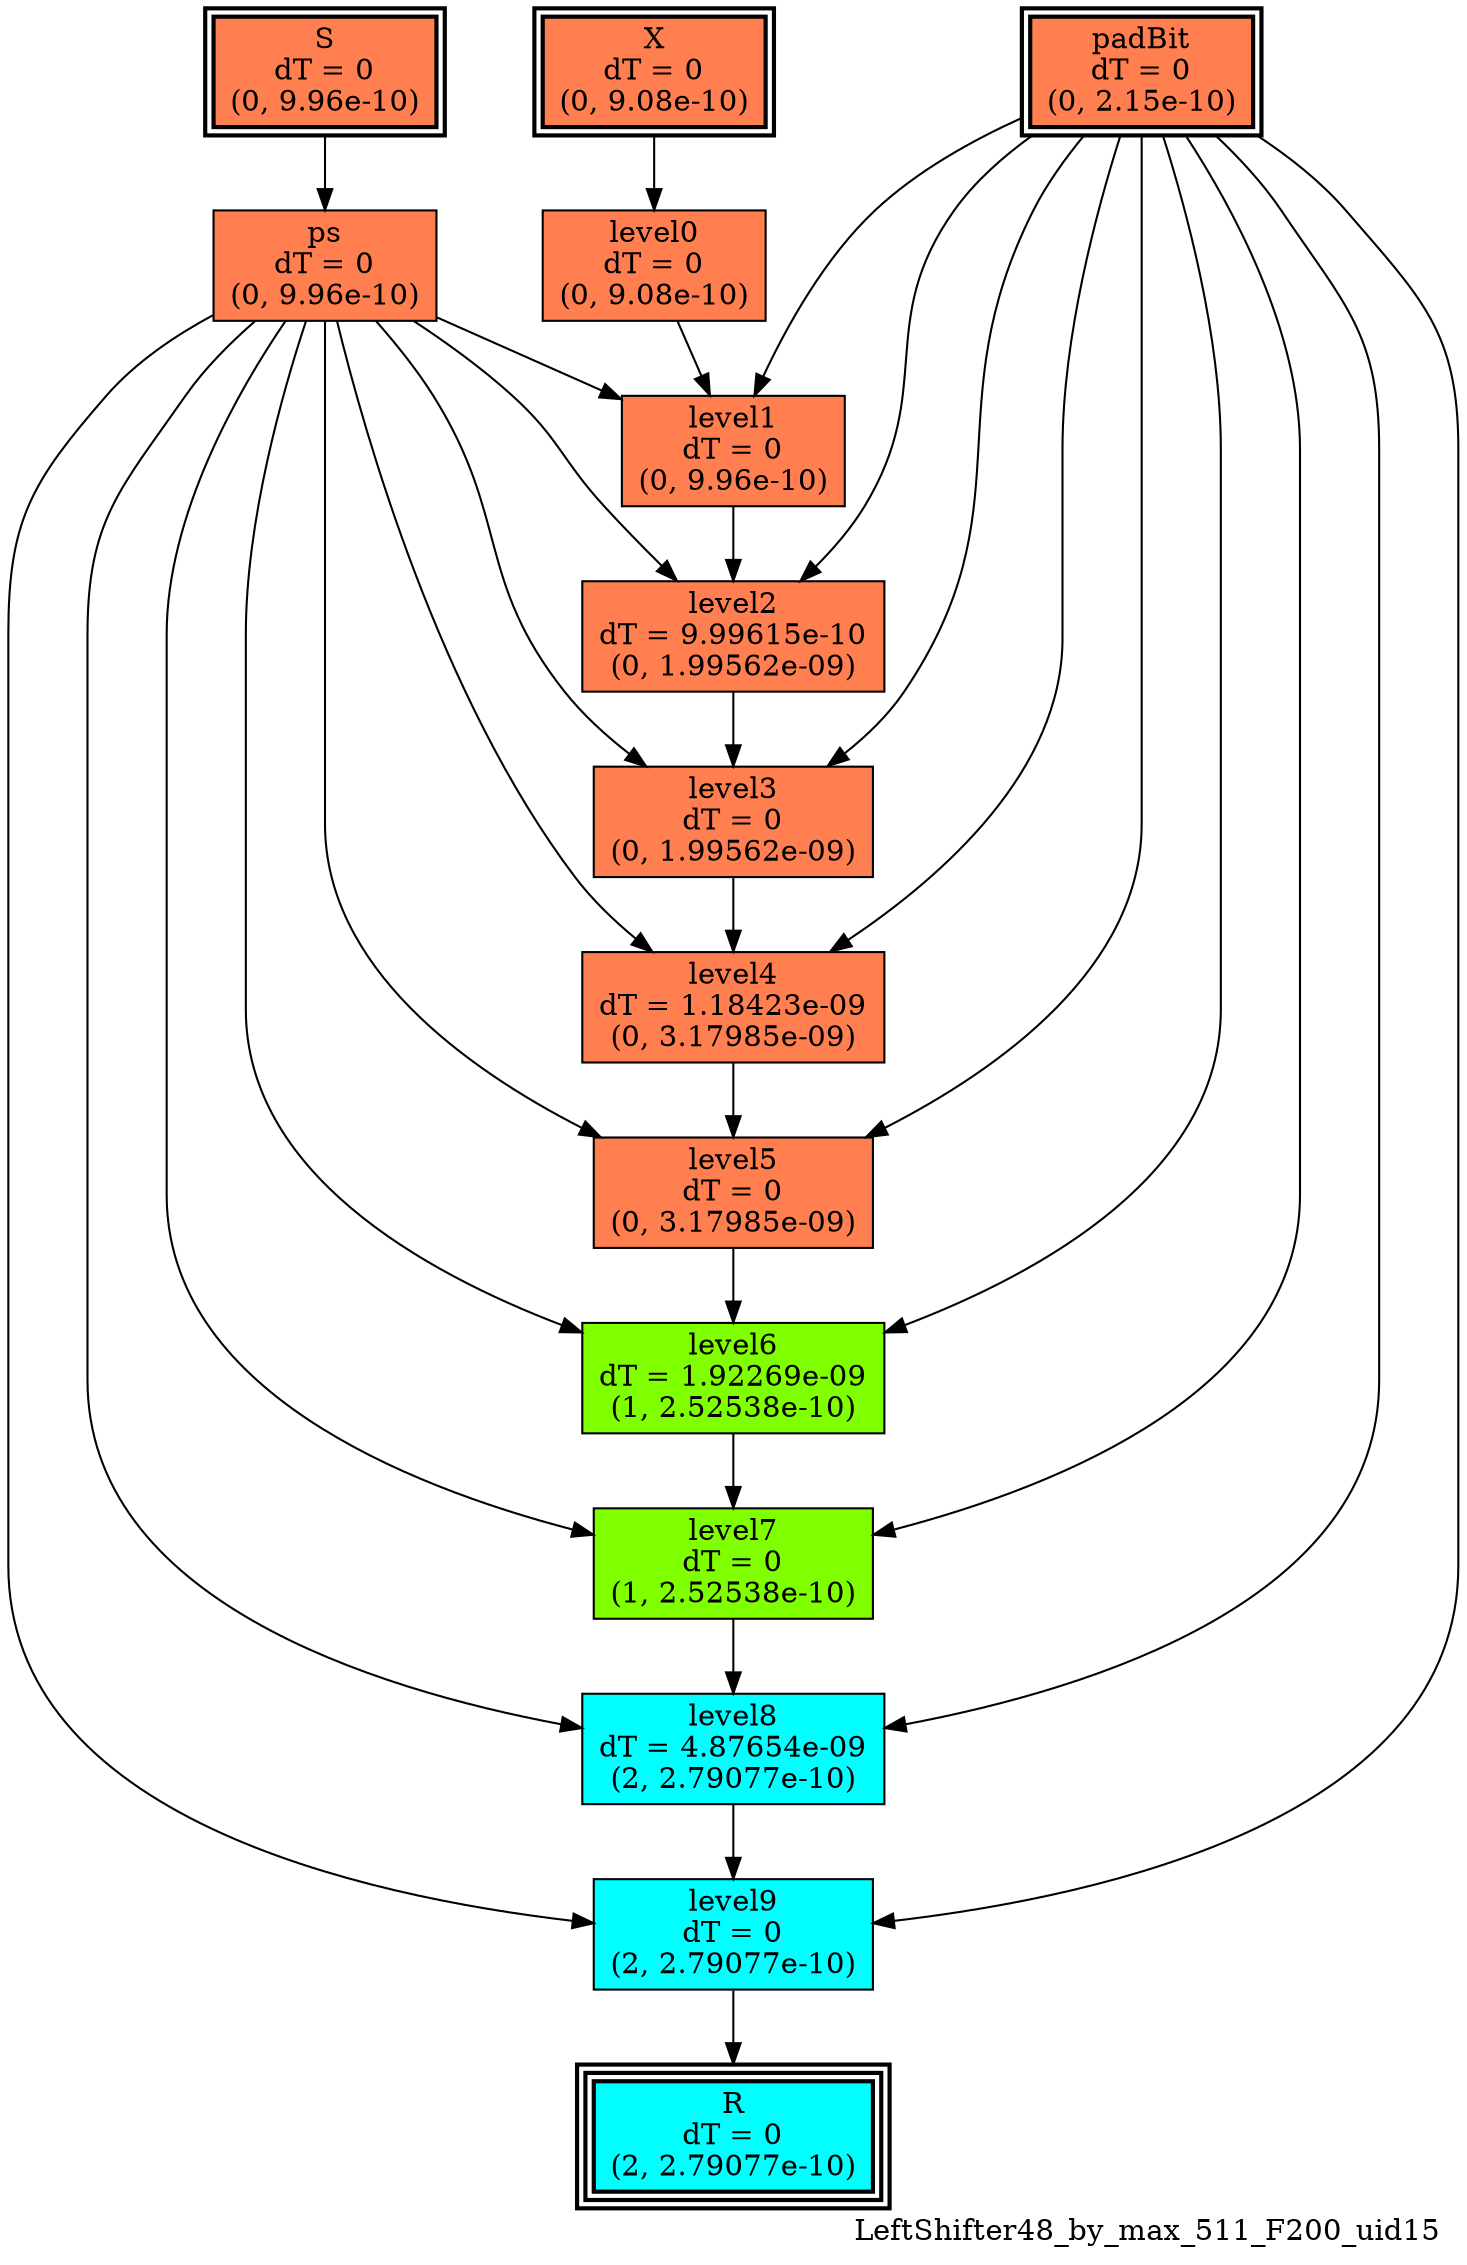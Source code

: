 digraph LeftShifter48_by_max_511_F200_uid15
{
	//graph drawing options
	label=LeftShifter48_by_max_511_F200_uid15;
	labelloc=bottom;
	labeljust=right;
	ratio=auto;
	nodesep=0.25;
	ranksep=0.5;

	//input/output signals of operator LeftShifter48_by_max_511_F200_uid15
	X__LeftShifter48_by_max_511_F200_uid15 [ label="X\ndT = 0\n(0, 9.08e-10)", shape=box, color=black, style="bold, filled", fillcolor=coral, peripheries=2 ];
	S__LeftShifter48_by_max_511_F200_uid15 [ label="S\ndT = 0\n(0, 9.96e-10)", shape=box, color=black, style="bold, filled", fillcolor=coral, peripheries=2 ];
	padBit__LeftShifter48_by_max_511_F200_uid15 [ label="padBit\ndT = 0\n(0, 2.15e-10)", shape=box, color=black, style="bold, filled", fillcolor=coral, peripheries=2 ];
	R__LeftShifter48_by_max_511_F200_uid15 [ label="R\ndT = 0\n(2, 2.79077e-10)", shape=box, color=black, style="bold, filled", fillcolor=cyan, peripheries=3 ];
	{rank=same X__LeftShifter48_by_max_511_F200_uid15, S__LeftShifter48_by_max_511_F200_uid15, padBit__LeftShifter48_by_max_511_F200_uid15};
	{rank=same R__LeftShifter48_by_max_511_F200_uid15};
	//internal signals of operator LeftShifter48_by_max_511_F200_uid15
	ps__LeftShifter48_by_max_511_F200_uid15 [ label="ps\ndT = 0\n(0, 9.96e-10)", shape=box, color=black, style=filled, fillcolor=coral, peripheries=1 ];
	level0__LeftShifter48_by_max_511_F200_uid15 [ label="level0\ndT = 0\n(0, 9.08e-10)", shape=box, color=black, style=filled, fillcolor=coral, peripheries=1 ];
	level1__LeftShifter48_by_max_511_F200_uid15 [ label="level1\ndT = 0\n(0, 9.96e-10)", shape=box, color=black, style=filled, fillcolor=coral, peripheries=1 ];
	level2__LeftShifter48_by_max_511_F200_uid15 [ label="level2\ndT = 9.99615e-10\n(0, 1.99562e-09)", shape=box, color=black, style=filled, fillcolor=coral, peripheries=1 ];
	level3__LeftShifter48_by_max_511_F200_uid15 [ label="level3\ndT = 0\n(0, 1.99562e-09)", shape=box, color=black, style=filled, fillcolor=coral, peripheries=1 ];
	level4__LeftShifter48_by_max_511_F200_uid15 [ label="level4\ndT = 1.18423e-09\n(0, 3.17985e-09)", shape=box, color=black, style=filled, fillcolor=coral, peripheries=1 ];
	level5__LeftShifter48_by_max_511_F200_uid15 [ label="level5\ndT = 0\n(0, 3.17985e-09)", shape=box, color=black, style=filled, fillcolor=coral, peripheries=1 ];
	level6__LeftShifter48_by_max_511_F200_uid15 [ label="level6\ndT = 1.92269e-09\n(1, 2.52538e-10)", shape=box, color=black, style=filled, fillcolor=chartreuse, peripheries=1 ];
	level7__LeftShifter48_by_max_511_F200_uid15 [ label="level7\ndT = 0\n(1, 2.52538e-10)", shape=box, color=black, style=filled, fillcolor=chartreuse, peripheries=1 ];
	level8__LeftShifter48_by_max_511_F200_uid15 [ label="level8\ndT = 4.87654e-09\n(2, 2.79077e-10)", shape=box, color=black, style=filled, fillcolor=cyan, peripheries=1 ];
	level9__LeftShifter48_by_max_511_F200_uid15 [ label="level9\ndT = 0\n(2, 2.79077e-10)", shape=box, color=black, style=filled, fillcolor=cyan, peripheries=1 ];

	//subcomponents of operator LeftShifter48_by_max_511_F200_uid15

	//input and internal signal connections of operator LeftShifter48_by_max_511_F200_uid15
	X__LeftShifter48_by_max_511_F200_uid15 -> level0__LeftShifter48_by_max_511_F200_uid15 [ arrowhead=normal, arrowsize=1.0, arrowtail=normal, color=black, dir=forward  ];
	S__LeftShifter48_by_max_511_F200_uid15 -> ps__LeftShifter48_by_max_511_F200_uid15 [ arrowhead=normal, arrowsize=1.0, arrowtail=normal, color=black, dir=forward  ];
	padBit__LeftShifter48_by_max_511_F200_uid15 -> level1__LeftShifter48_by_max_511_F200_uid15 [ arrowhead=normal, arrowsize=1.0, arrowtail=normal, color=black, dir=forward  ];
	padBit__LeftShifter48_by_max_511_F200_uid15 -> level2__LeftShifter48_by_max_511_F200_uid15 [ arrowhead=normal, arrowsize=1.0, arrowtail=normal, color=black, dir=forward  ];
	padBit__LeftShifter48_by_max_511_F200_uid15 -> level3__LeftShifter48_by_max_511_F200_uid15 [ arrowhead=normal, arrowsize=1.0, arrowtail=normal, color=black, dir=forward  ];
	padBit__LeftShifter48_by_max_511_F200_uid15 -> level4__LeftShifter48_by_max_511_F200_uid15 [ arrowhead=normal, arrowsize=1.0, arrowtail=normal, color=black, dir=forward  ];
	padBit__LeftShifter48_by_max_511_F200_uid15 -> level5__LeftShifter48_by_max_511_F200_uid15 [ arrowhead=normal, arrowsize=1.0, arrowtail=normal, color=black, dir=forward  ];
	padBit__LeftShifter48_by_max_511_F200_uid15 -> level6__LeftShifter48_by_max_511_F200_uid15 [ arrowhead=normal, arrowsize=1.0, arrowtail=normal, color=black, dir=forward  ];
	padBit__LeftShifter48_by_max_511_F200_uid15 -> level7__LeftShifter48_by_max_511_F200_uid15 [ arrowhead=normal, arrowsize=1.0, arrowtail=normal, color=black, dir=forward  ];
	padBit__LeftShifter48_by_max_511_F200_uid15 -> level8__LeftShifter48_by_max_511_F200_uid15 [ arrowhead=normal, arrowsize=1.0, arrowtail=normal, color=black, dir=forward  ];
	padBit__LeftShifter48_by_max_511_F200_uid15 -> level9__LeftShifter48_by_max_511_F200_uid15 [ arrowhead=normal, arrowsize=1.0, arrowtail=normal, color=black, dir=forward  ];
	ps__LeftShifter48_by_max_511_F200_uid15 -> level1__LeftShifter48_by_max_511_F200_uid15 [ arrowhead=normal, arrowsize=1.0, arrowtail=normal, color=black, dir=forward  ];
	ps__LeftShifter48_by_max_511_F200_uid15 -> level2__LeftShifter48_by_max_511_F200_uid15 [ arrowhead=normal, arrowsize=1.0, arrowtail=normal, color=black, dir=forward  ];
	ps__LeftShifter48_by_max_511_F200_uid15 -> level3__LeftShifter48_by_max_511_F200_uid15 [ arrowhead=normal, arrowsize=1.0, arrowtail=normal, color=black, dir=forward  ];
	ps__LeftShifter48_by_max_511_F200_uid15 -> level4__LeftShifter48_by_max_511_F200_uid15 [ arrowhead=normal, arrowsize=1.0, arrowtail=normal, color=black, dir=forward  ];
	ps__LeftShifter48_by_max_511_F200_uid15 -> level5__LeftShifter48_by_max_511_F200_uid15 [ arrowhead=normal, arrowsize=1.0, arrowtail=normal, color=black, dir=forward  ];
	ps__LeftShifter48_by_max_511_F200_uid15 -> level6__LeftShifter48_by_max_511_F200_uid15 [ arrowhead=normal, arrowsize=1.0, arrowtail=normal, color=black, dir=forward  ];
	ps__LeftShifter48_by_max_511_F200_uid15 -> level7__LeftShifter48_by_max_511_F200_uid15 [ arrowhead=normal, arrowsize=1.0, arrowtail=normal, color=black, dir=forward  ];
	ps__LeftShifter48_by_max_511_F200_uid15 -> level8__LeftShifter48_by_max_511_F200_uid15 [ arrowhead=normal, arrowsize=1.0, arrowtail=normal, color=black, dir=forward  ];
	ps__LeftShifter48_by_max_511_F200_uid15 -> level9__LeftShifter48_by_max_511_F200_uid15 [ arrowhead=normal, arrowsize=1.0, arrowtail=normal, color=black, dir=forward  ];
	level0__LeftShifter48_by_max_511_F200_uid15 -> level1__LeftShifter48_by_max_511_F200_uid15 [ arrowhead=normal, arrowsize=1.0, arrowtail=normal, color=black, dir=forward  ];
	level1__LeftShifter48_by_max_511_F200_uid15 -> level2__LeftShifter48_by_max_511_F200_uid15 [ arrowhead=normal, arrowsize=1.0, arrowtail=normal, color=black, dir=forward  ];
	level2__LeftShifter48_by_max_511_F200_uid15 -> level3__LeftShifter48_by_max_511_F200_uid15 [ arrowhead=normal, arrowsize=1.0, arrowtail=normal, color=black, dir=forward  ];
	level3__LeftShifter48_by_max_511_F200_uid15 -> level4__LeftShifter48_by_max_511_F200_uid15 [ arrowhead=normal, arrowsize=1.0, arrowtail=normal, color=black, dir=forward  ];
	level4__LeftShifter48_by_max_511_F200_uid15 -> level5__LeftShifter48_by_max_511_F200_uid15 [ arrowhead=normal, arrowsize=1.0, arrowtail=normal, color=black, dir=forward  ];
	level5__LeftShifter48_by_max_511_F200_uid15 -> level6__LeftShifter48_by_max_511_F200_uid15 [ arrowhead=normal, arrowsize=1.0, arrowtail=normal, color=black, dir=forward  ];
	level6__LeftShifter48_by_max_511_F200_uid15 -> level7__LeftShifter48_by_max_511_F200_uid15 [ arrowhead=normal, arrowsize=1.0, arrowtail=normal, color=black, dir=forward  ];
	level7__LeftShifter48_by_max_511_F200_uid15 -> level8__LeftShifter48_by_max_511_F200_uid15 [ arrowhead=normal, arrowsize=1.0, arrowtail=normal, color=black, dir=forward  ];
	level8__LeftShifter48_by_max_511_F200_uid15 -> level9__LeftShifter48_by_max_511_F200_uid15 [ arrowhead=normal, arrowsize=1.0, arrowtail=normal, color=black, dir=forward  ];
	level9__LeftShifter48_by_max_511_F200_uid15 -> R__LeftShifter48_by_max_511_F200_uid15 [ arrowhead=normal, arrowsize=1.0, arrowtail=normal, color=black, dir=forward  ];
}

